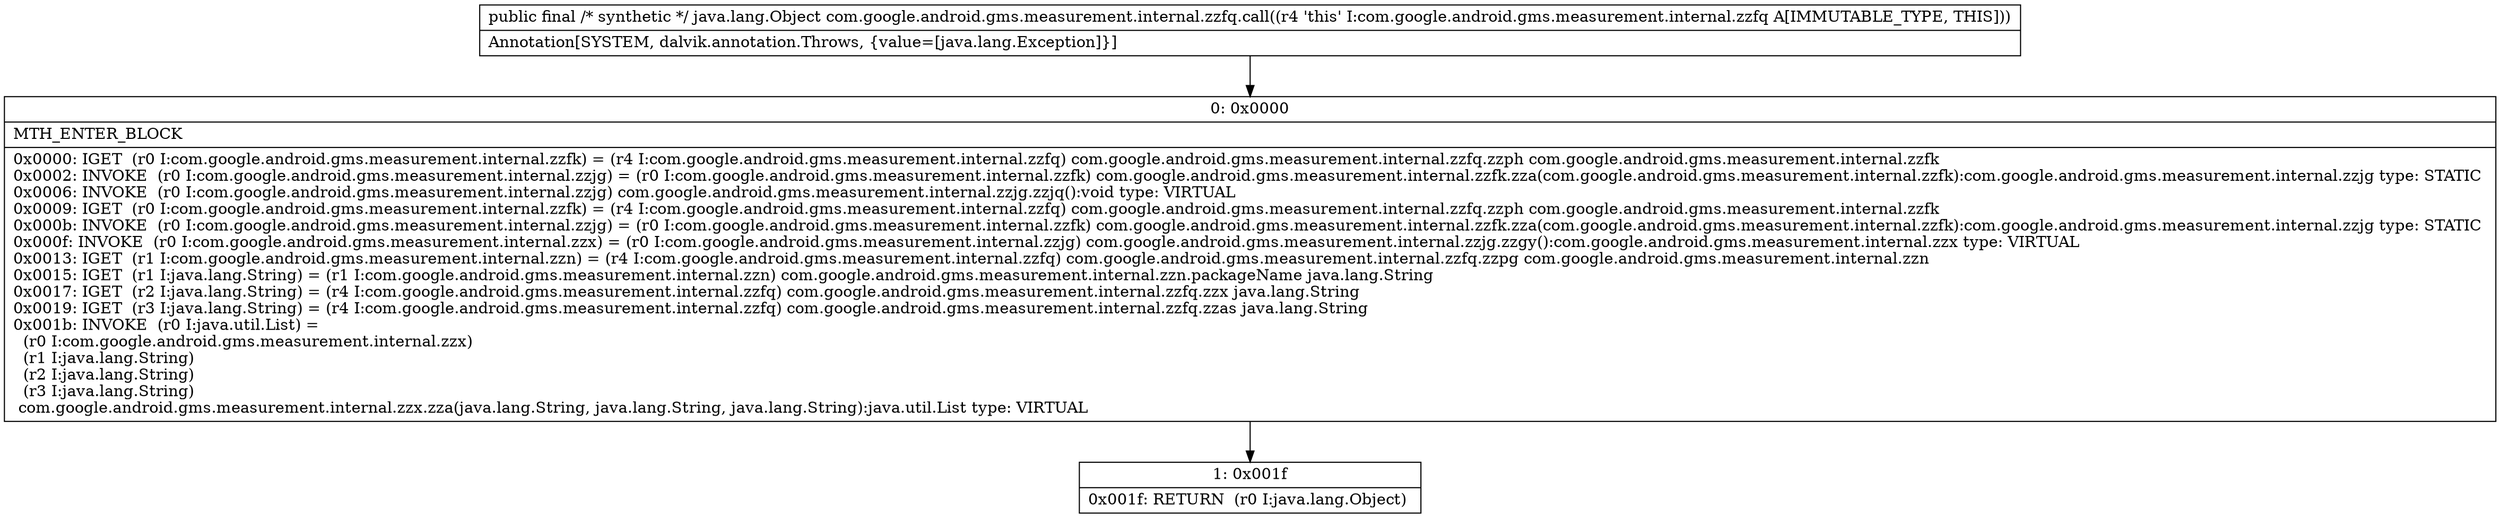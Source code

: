 digraph "CFG forcom.google.android.gms.measurement.internal.zzfq.call()Ljava\/lang\/Object;" {
Node_0 [shape=record,label="{0\:\ 0x0000|MTH_ENTER_BLOCK\l|0x0000: IGET  (r0 I:com.google.android.gms.measurement.internal.zzfk) = (r4 I:com.google.android.gms.measurement.internal.zzfq) com.google.android.gms.measurement.internal.zzfq.zzph com.google.android.gms.measurement.internal.zzfk \l0x0002: INVOKE  (r0 I:com.google.android.gms.measurement.internal.zzjg) = (r0 I:com.google.android.gms.measurement.internal.zzfk) com.google.android.gms.measurement.internal.zzfk.zza(com.google.android.gms.measurement.internal.zzfk):com.google.android.gms.measurement.internal.zzjg type: STATIC \l0x0006: INVOKE  (r0 I:com.google.android.gms.measurement.internal.zzjg) com.google.android.gms.measurement.internal.zzjg.zzjq():void type: VIRTUAL \l0x0009: IGET  (r0 I:com.google.android.gms.measurement.internal.zzfk) = (r4 I:com.google.android.gms.measurement.internal.zzfq) com.google.android.gms.measurement.internal.zzfq.zzph com.google.android.gms.measurement.internal.zzfk \l0x000b: INVOKE  (r0 I:com.google.android.gms.measurement.internal.zzjg) = (r0 I:com.google.android.gms.measurement.internal.zzfk) com.google.android.gms.measurement.internal.zzfk.zza(com.google.android.gms.measurement.internal.zzfk):com.google.android.gms.measurement.internal.zzjg type: STATIC \l0x000f: INVOKE  (r0 I:com.google.android.gms.measurement.internal.zzx) = (r0 I:com.google.android.gms.measurement.internal.zzjg) com.google.android.gms.measurement.internal.zzjg.zzgy():com.google.android.gms.measurement.internal.zzx type: VIRTUAL \l0x0013: IGET  (r1 I:com.google.android.gms.measurement.internal.zzn) = (r4 I:com.google.android.gms.measurement.internal.zzfq) com.google.android.gms.measurement.internal.zzfq.zzpg com.google.android.gms.measurement.internal.zzn \l0x0015: IGET  (r1 I:java.lang.String) = (r1 I:com.google.android.gms.measurement.internal.zzn) com.google.android.gms.measurement.internal.zzn.packageName java.lang.String \l0x0017: IGET  (r2 I:java.lang.String) = (r4 I:com.google.android.gms.measurement.internal.zzfq) com.google.android.gms.measurement.internal.zzfq.zzx java.lang.String \l0x0019: IGET  (r3 I:java.lang.String) = (r4 I:com.google.android.gms.measurement.internal.zzfq) com.google.android.gms.measurement.internal.zzfq.zzas java.lang.String \l0x001b: INVOKE  (r0 I:java.util.List) = \l  (r0 I:com.google.android.gms.measurement.internal.zzx)\l  (r1 I:java.lang.String)\l  (r2 I:java.lang.String)\l  (r3 I:java.lang.String)\l com.google.android.gms.measurement.internal.zzx.zza(java.lang.String, java.lang.String, java.lang.String):java.util.List type: VIRTUAL \l}"];
Node_1 [shape=record,label="{1\:\ 0x001f|0x001f: RETURN  (r0 I:java.lang.Object) \l}"];
MethodNode[shape=record,label="{public final \/* synthetic *\/ java.lang.Object com.google.android.gms.measurement.internal.zzfq.call((r4 'this' I:com.google.android.gms.measurement.internal.zzfq A[IMMUTABLE_TYPE, THIS]))  | Annotation[SYSTEM, dalvik.annotation.Throws, \{value=[java.lang.Exception]\}]\l}"];
MethodNode -> Node_0;
Node_0 -> Node_1;
}

